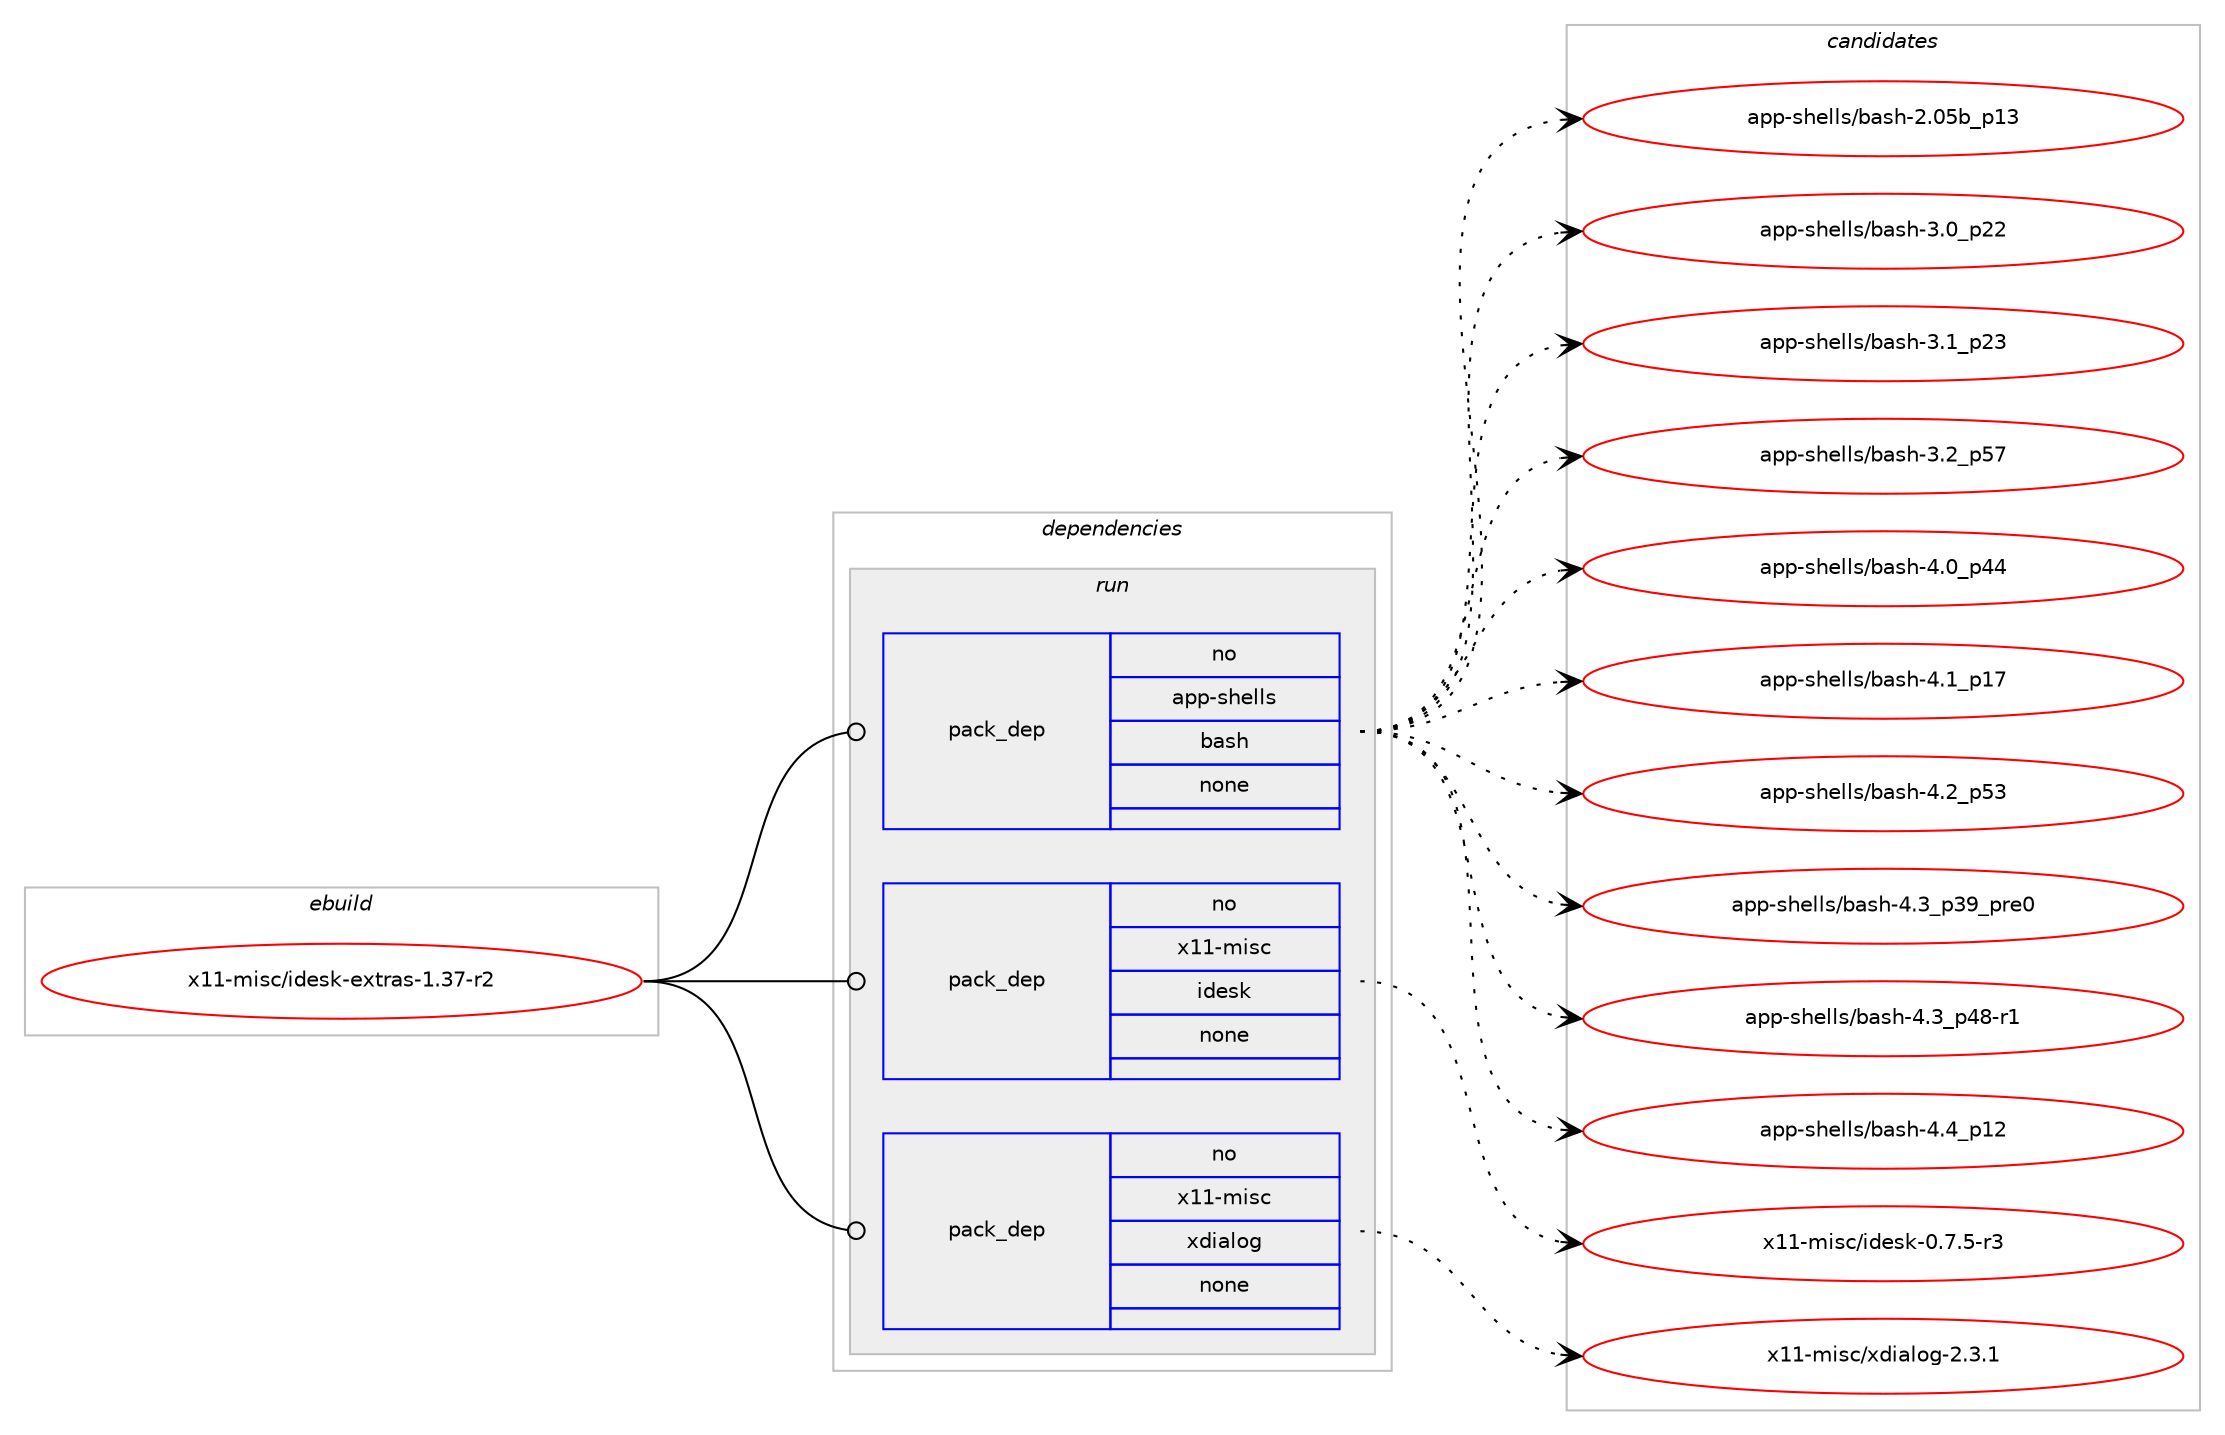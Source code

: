 digraph prolog {

# *************
# Graph options
# *************

newrank=true;
concentrate=true;
compound=true;
graph [rankdir=LR,fontname=Helvetica,fontsize=10,ranksep=1.5];#, ranksep=2.5, nodesep=0.2];
edge  [arrowhead=vee];
node  [fontname=Helvetica,fontsize=10];

# **********
# The ebuild
# **********

subgraph cluster_leftcol {
color=gray;
rank=same;
label=<<i>ebuild</i>>;
id [label="x11-misc/idesk-extras-1.37-r2", color=red, width=4, href="../x11-misc/idesk-extras-1.37-r2.svg"];
}

# ****************
# The dependencies
# ****************

subgraph cluster_midcol {
color=gray;
label=<<i>dependencies</i>>;
subgraph cluster_compile {
fillcolor="#eeeeee";
style=filled;
label=<<i>compile</i>>;
}
subgraph cluster_compileandrun {
fillcolor="#eeeeee";
style=filled;
label=<<i>compile and run</i>>;
}
subgraph cluster_run {
fillcolor="#eeeeee";
style=filled;
label=<<i>run</i>>;
subgraph pack389538 {
dependency522433 [label=<<TABLE BORDER="0" CELLBORDER="1" CELLSPACING="0" CELLPADDING="4" WIDTH="220"><TR><TD ROWSPAN="6" CELLPADDING="30">pack_dep</TD></TR><TR><TD WIDTH="110">no</TD></TR><TR><TD>app-shells</TD></TR><TR><TD>bash</TD></TR><TR><TD>none</TD></TR><TR><TD></TD></TR></TABLE>>, shape=none, color=blue];
}
id:e -> dependency522433:w [weight=20,style="solid",arrowhead="odot"];
subgraph pack389539 {
dependency522434 [label=<<TABLE BORDER="0" CELLBORDER="1" CELLSPACING="0" CELLPADDING="4" WIDTH="220"><TR><TD ROWSPAN="6" CELLPADDING="30">pack_dep</TD></TR><TR><TD WIDTH="110">no</TD></TR><TR><TD>x11-misc</TD></TR><TR><TD>idesk</TD></TR><TR><TD>none</TD></TR><TR><TD></TD></TR></TABLE>>, shape=none, color=blue];
}
id:e -> dependency522434:w [weight=20,style="solid",arrowhead="odot"];
subgraph pack389540 {
dependency522435 [label=<<TABLE BORDER="0" CELLBORDER="1" CELLSPACING="0" CELLPADDING="4" WIDTH="220"><TR><TD ROWSPAN="6" CELLPADDING="30">pack_dep</TD></TR><TR><TD WIDTH="110">no</TD></TR><TR><TD>x11-misc</TD></TR><TR><TD>xdialog</TD></TR><TR><TD>none</TD></TR><TR><TD></TD></TR></TABLE>>, shape=none, color=blue];
}
id:e -> dependency522435:w [weight=20,style="solid",arrowhead="odot"];
}
}

# **************
# The candidates
# **************

subgraph cluster_choices {
rank=same;
color=gray;
label=<<i>candidates</i>>;

subgraph choice389538 {
color=black;
nodesep=1;
choice9711211245115104101108108115479897115104455046485398951124951 [label="app-shells/bash-2.05b_p13", color=red, width=4,href="../app-shells/bash-2.05b_p13.svg"];
choice971121124511510410110810811547989711510445514648951125050 [label="app-shells/bash-3.0_p22", color=red, width=4,href="../app-shells/bash-3.0_p22.svg"];
choice971121124511510410110810811547989711510445514649951125051 [label="app-shells/bash-3.1_p23", color=red, width=4,href="../app-shells/bash-3.1_p23.svg"];
choice971121124511510410110810811547989711510445514650951125355 [label="app-shells/bash-3.2_p57", color=red, width=4,href="../app-shells/bash-3.2_p57.svg"];
choice971121124511510410110810811547989711510445524648951125252 [label="app-shells/bash-4.0_p44", color=red, width=4,href="../app-shells/bash-4.0_p44.svg"];
choice971121124511510410110810811547989711510445524649951124955 [label="app-shells/bash-4.1_p17", color=red, width=4,href="../app-shells/bash-4.1_p17.svg"];
choice971121124511510410110810811547989711510445524650951125351 [label="app-shells/bash-4.2_p53", color=red, width=4,href="../app-shells/bash-4.2_p53.svg"];
choice9711211245115104101108108115479897115104455246519511251579511211410148 [label="app-shells/bash-4.3_p39_pre0", color=red, width=4,href="../app-shells/bash-4.3_p39_pre0.svg"];
choice9711211245115104101108108115479897115104455246519511252564511449 [label="app-shells/bash-4.3_p48-r1", color=red, width=4,href="../app-shells/bash-4.3_p48-r1.svg"];
choice971121124511510410110810811547989711510445524652951124950 [label="app-shells/bash-4.4_p12", color=red, width=4,href="../app-shells/bash-4.4_p12.svg"];
dependency522433:e -> choice9711211245115104101108108115479897115104455046485398951124951:w [style=dotted,weight="100"];
dependency522433:e -> choice971121124511510410110810811547989711510445514648951125050:w [style=dotted,weight="100"];
dependency522433:e -> choice971121124511510410110810811547989711510445514649951125051:w [style=dotted,weight="100"];
dependency522433:e -> choice971121124511510410110810811547989711510445514650951125355:w [style=dotted,weight="100"];
dependency522433:e -> choice971121124511510410110810811547989711510445524648951125252:w [style=dotted,weight="100"];
dependency522433:e -> choice971121124511510410110810811547989711510445524649951124955:w [style=dotted,weight="100"];
dependency522433:e -> choice971121124511510410110810811547989711510445524650951125351:w [style=dotted,weight="100"];
dependency522433:e -> choice9711211245115104101108108115479897115104455246519511251579511211410148:w [style=dotted,weight="100"];
dependency522433:e -> choice9711211245115104101108108115479897115104455246519511252564511449:w [style=dotted,weight="100"];
dependency522433:e -> choice971121124511510410110810811547989711510445524652951124950:w [style=dotted,weight="100"];
}
subgraph choice389539 {
color=black;
nodesep=1;
choice12049494510910511599471051001011151074548465546534511451 [label="x11-misc/idesk-0.7.5-r3", color=red, width=4,href="../x11-misc/idesk-0.7.5-r3.svg"];
dependency522434:e -> choice12049494510910511599471051001011151074548465546534511451:w [style=dotted,weight="100"];
}
subgraph choice389540 {
color=black;
nodesep=1;
choice120494945109105115994712010010597108111103455046514649 [label="x11-misc/xdialog-2.3.1", color=red, width=4,href="../x11-misc/xdialog-2.3.1.svg"];
dependency522435:e -> choice120494945109105115994712010010597108111103455046514649:w [style=dotted,weight="100"];
}
}

}
